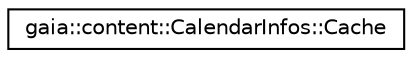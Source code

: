 digraph G
{
  edge [fontname="Helvetica",fontsize="10",labelfontname="Helvetica",labelfontsize="10"];
  node [fontname="Helvetica",fontsize="10",shape=record];
  rankdir=LR;
  Node1 [label="gaia::content::CalendarInfos::Cache",height=0.2,width=0.4,color="black", fillcolor="white", style="filled",URL="$d8/dc7/classgaia_1_1content_1_1_calendar_infos_1_1_cache.html",tooltip="CalendarCache stores some settings for calendar including the current time zone for the instances..."];
}
